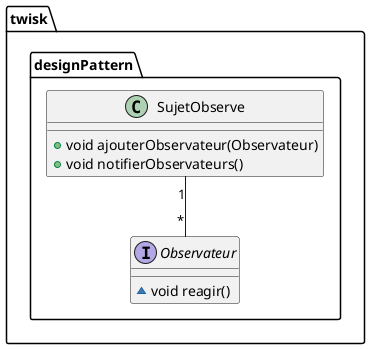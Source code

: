 @startuml
interface twisk.designPattern.Observateur {
~ void reagir()
}
class twisk.designPattern.SujetObserve {
+ void ajouterObservateur(Observateur)
+ void notifierObservateurs()
}
twisk.designPattern.SujetObserve "1"--"*" twisk.designPattern.Observateur
@enduml